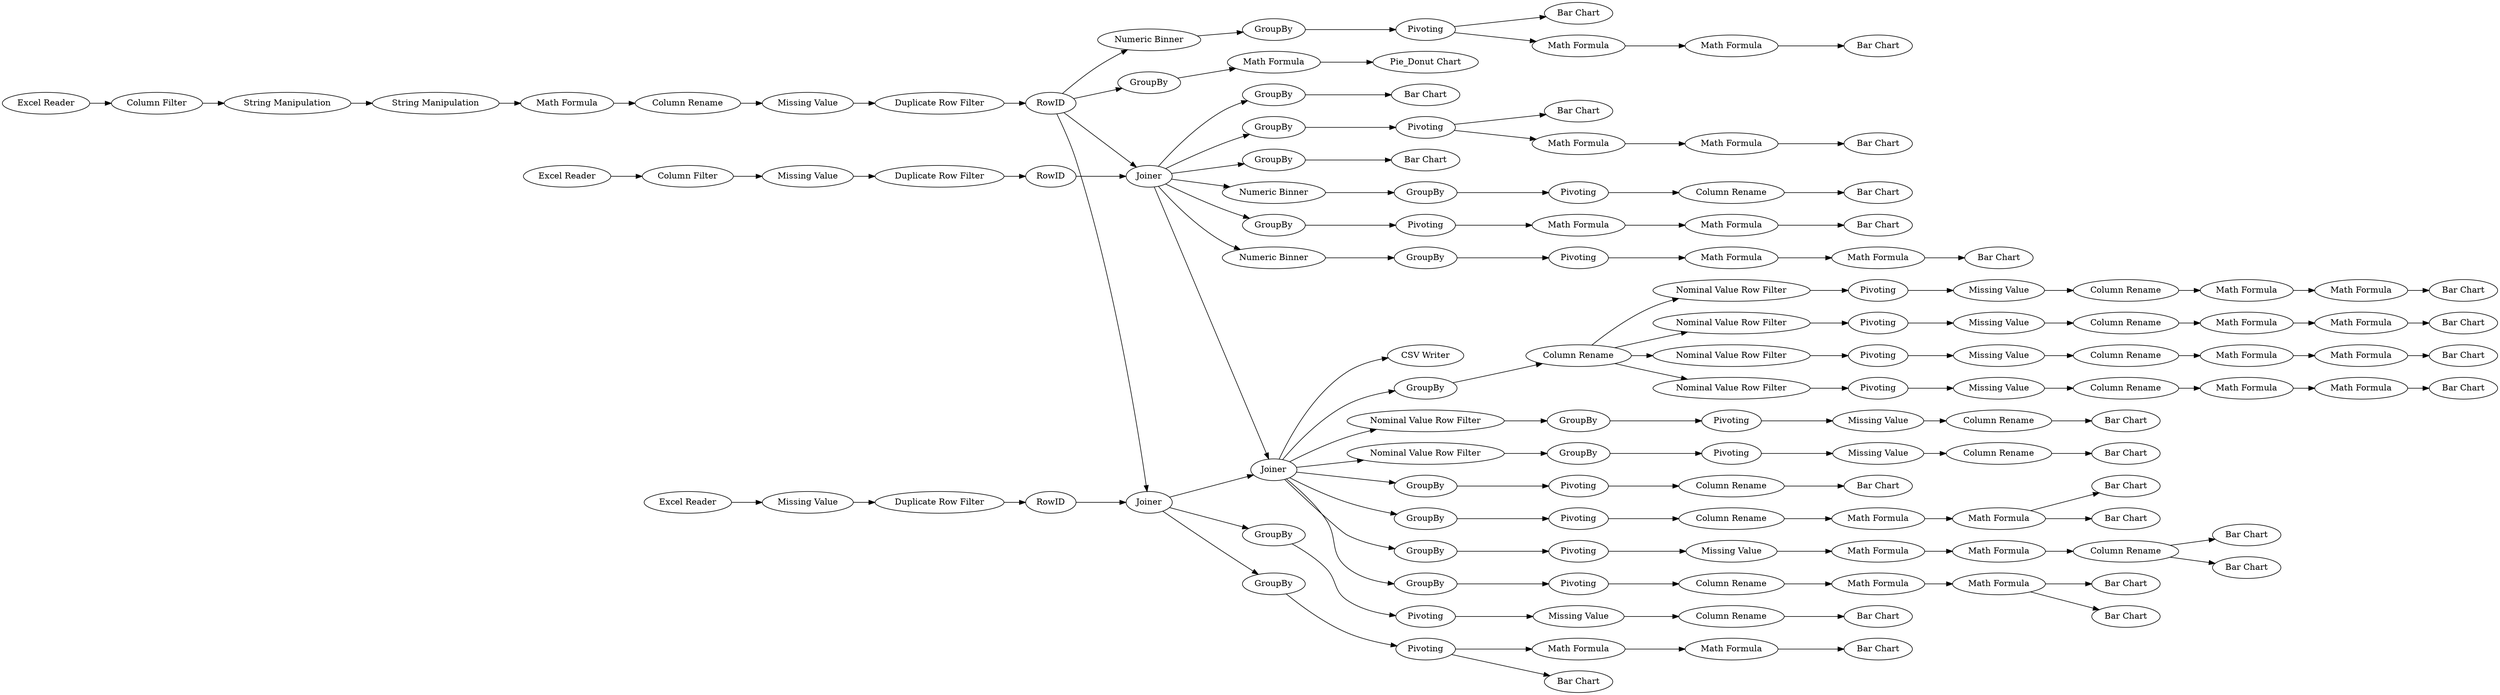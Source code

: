 digraph {
	"-8718010430667818088_57" [label="Bar Chart"]
	"-8718010430667818088_123" [label="Nominal Value Row Filter"]
	"-8718010430667818088_68" [label="Bar Chart"]
	"-8718010430667818088_46" [label=Pivoting]
	"-8718010430667818088_178" [label="Math Formula"]
	"-8718010430667818088_131" [label="Nominal Value Row Filter"]
	"-8718010430667818088_170" [label=Pivoting]
	"-8718010430667818088_2" [label="Excel Reader"]
	"-8718010430667818088_81" [label="Bar Chart"]
	"-8718010430667818088_140" [label="Missing Value"]
	"-8718010430667818088_83" [label=Pivoting]
	"-8718010430667818088_162" [label=GroupBy]
	"-8718010430667818088_66" [label="Bar Chart"]
	"-8718010430667818088_70" [label=GroupBy]
	"-8718010430667818088_41" [label="Duplicate Row Filter"]
	"-8718010430667818088_85" [label="Math Formula"]
	"-8718010430667818088_11" [label="Missing Value"]
	"-8718010430667818088_30" [label="Math Formula"]
	"-8718010430667818088_93" [label="Bar Chart"]
	"-8718010430667818088_124" [label="Column Rename"]
	"-8718010430667818088_99" [label="Bar Chart"]
	"-8718010430667818088_128" [label="Column Rename"]
	"-8718010430667818088_110" [label="Math Formula"]
	"-8718010430667818088_125" [label=Pivoting]
	"-8718010430667818088_143" [label="Math Formula"]
	"-8718010430667818088_101" [label=GroupBy]
	"-8718010430667818088_103" [label="Math Formula"]
	"-8718010430667818088_177" [label="Math Formula"]
	"-8718010430667818088_35" [label="Column Filter"]
	"-8718010430667818088_176" [label="CSV Writer"]
	"-8718010430667818088_92" [label="Bar Chart"]
	"-8718010430667818088_27" [label="Bar Chart"]
	"-8718010430667818088_113" [label="Math Formula"]
	"-8718010430667818088_3" [label="Excel Reader"]
	"-8718010430667818088_104" [label=Pivoting]
	"-8718010430667818088_171" [label=GroupBy]
	"-8718010430667818088_108" [label="Column Rename"]
	"-8718010430667818088_144" [label="Math Formula"]
	"-8718010430667818088_36" [label=GroupBy]
	"-8718010430667818088_89" [label="Math Formula"]
	"-8718010430667818088_121" [label=GroupBy]
	"-8718010430667818088_28" [label=Pivoting]
	"-8718010430667818088_50" [label="Bar Chart"]
	"-8718010430667818088_52" [label=GroupBy]
	"-8718010430667818088_21" [label="String Manipulation"]
	"-8718010430667818088_74" [label="Column Rename"]
	"-8718010430667818088_133" [label="Bar Chart"]
	"-8718010430667818088_179" [label="Pie_Donut Chart"]
	"-8718010430667818088_10" [label="Missing Value"]
	"-8718010430667818088_173" [label="Bar Chart"]
	"-8718010430667818088_63" [label=Joiner]
	"-8718010430667818088_141" [label="Bar Chart"]
	"-8718010430667818088_166" [label="Nominal Value Row Filter"]
	"-8718010430667818088_165" [label="Column Rename"]
	"-8718010430667818088_126" [label="Missing Value"]
	"-8718010430667818088_150" [label="Math Formula"]
	"-8718010430667818088_71" [label=Pivoting]
	"-8718010430667818088_174" [label="Missing Value"]
	"-8718010430667818088_33" [label="Column Filter"]
	"-8718010430667818088_37" [label=Joiner]
	"-8718010430667818088_167" [label="Nominal Value Row Filter"]
	"-8718010430667818088_84" [label="Bar Chart"]
	"-8718010430667818088_139" [label="Nominal Value Row Filter"]
	"-8718010430667818088_75" [label="Column Rename"]
	"-8718010430667818088_130" [label="Math Formula"]
	"-8718010430667818088_80" [label=GroupBy]
	"-8718010430667818088_43" [label=RowID]
	"-8718010430667818088_56" [label="Math Formula"]
	"-8718010430667818088_136" [label="Column Rename"]
	"-8718010430667818088_96" [label=Pivoting]
	"-8718010430667818088_82" [label=GroupBy]
	"-8718010430667818088_64" [label=GroupBy]
	"-8718010430667818088_112" [label="Math Formula"]
	"-8718010430667818088_137" [label="Math Formula"]
	"-8718010430667818088_54" [label="Bar Chart"]
	"-8718010430667818088_111" [label="Column Rename"]
	"-8718010430667818088_55" [label="Math Formula"]
	"-8718010430667818088_22" [label="Math Formula"]
	"-8718010430667818088_51" [label=Pivoting]
	"-8718010430667818088_73" [label="Column Rename"]
	"-8718010430667818088_148" [label="Bar Chart"]
	"-8718010430667818088_132" [label=Pivoting]
	"-8718010430667818088_53" [label=Joiner]
	"-8718010430667818088_164" [label="Bar Chart"]
	"-8718010430667818088_1" [label="Excel Reader"]
	"-8718010430667818088_24" [label="Numeric Binner"]
	"-8718010430667818088_90" [label=Pivoting]
	"-8718010430667818088_107" [label="Bar Chart"]
	"-8718010430667818088_78" [label="Bar Chart"]
	"-8718010430667818088_72" [label="Bar Chart"]
	"-8718010430667818088_146" [label="Nominal Value Row Filter"]
	"-8718010430667818088_147" [label="Missing Value"]
	"-8718010430667818088_145" [label=Pivoting]
	"-8718010430667818088_62" [label="Missing Value"]
	"-8718010430667818088_69" [label="Numeric Binner"]
	"-8718010430667818088_127" [label="Bar Chart"]
	"-8718010430667818088_16" [label="Duplicate Row Filter"]
	"-8718010430667818088_26" [label=GroupBy]
	"-8718010430667818088_106" [label="Bar Chart"]
	"-8718010430667818088_77" [label=Pivoting]
	"-8718010430667818088_134" [label="Missing Value"]
	"-8718010430667818088_61" [label=Pivoting]
	"-8718010430667818088_172" [label="Column Rename"]
	"-8718010430667818088_48" [label="Math Formula"]
	"-8718010430667818088_135" [label="Math Formula"]
	"-8718010430667818088_98" [label="Bar Chart"]
	"-8718010430667818088_109" [label=GroupBy]
	"-8718010430667818088_76" [label=GroupBy]
	"-8718010430667818088_25" [label="String Manipulation"]
	"-8718010430667818088_65" [label=Pivoting]
	"-8718010430667818088_60" [label="Bar Chart"]
	"-8718010430667818088_160" [label="Missing Value"]
	"-8718010430667818088_18" [label=GroupBy]
	"-8718010430667818088_47" [label="Bar Chart"]
	"-8718010430667818088_88" [label="Math Formula"]
	"-8718010430667818088_142" [label="Column Rename"]
	"-8718010430667818088_163" [label=Pivoting]
	"-8718010430667818088_12" [label="Missing Value"]
	"-8718010430667818088_31" [label="Math Formula"]
	"-8718010430667818088_94" [label="Column Rename"]
	"-8718010430667818088_180" [label="Math Formula"]
	"-8718010430667818088_34" [label="Column Rename"]
	"-8718010430667818088_79" [label="Numeric Binner"]
	"-8718010430667818088_87" [label=GroupBy]
	"-8718010430667818088_49" [label="Math Formula"]
	"-8718010430667818088_67" [label=GroupBy]
	"-8718010430667818088_59" [label=GroupBy]
	"-8718010430667818088_45" [label=RowID]
	"-8718010430667818088_129" [label="Math Formula"]
	"-8718010430667818088_149" [label="Column Rename"]
	"-8718010430667818088_151" [label="Math Formula"]
	"-8718010430667818088_91" [label="Missing Value"]
	"-8718010430667818088_86" [label="Math Formula"]
	"-8718010430667818088_138" [label=Pivoting]
	"-8718010430667818088_42" [label="Duplicate Row Filter"]
	"-8718010430667818088_32" [label="Bar Chart"]
	"-8718010430667818088_44" [label=RowID]
	"-8718010430667818088_44" -> "-8718010430667818088_37"
	"-8718010430667818088_63" -> "-8718010430667818088_101"
	"-8718010430667818088_61" -> "-8718010430667818088_62"
	"-8718010430667818088_82" -> "-8718010430667818088_83"
	"-8718010430667818088_76" -> "-8718010430667818088_77"
	"-8718010430667818088_33" -> "-8718010430667818088_21"
	"-8718010430667818088_22" -> "-8718010430667818088_34"
	"-8718010430667818088_3" -> "-8718010430667818088_33"
	"-8718010430667818088_2" -> "-8718010430667818088_11"
	"-8718010430667818088_143" -> "-8718010430667818088_141"
	"-8718010430667818088_49" -> "-8718010430667818088_50"
	"-8718010430667818088_88" -> "-8718010430667818088_94"
	"-8718010430667818088_113" -> "-8718010430667818088_99"
	"-8718010430667818088_41" -> "-8718010430667818088_43"
	"-8718010430667818088_125" -> "-8718010430667818088_126"
	"-8718010430667818088_89" -> "-8718010430667818088_88"
	"-8718010430667818088_134" -> "-8718010430667818088_136"
	"-8718010430667818088_108" -> "-8718010430667818088_103"
	"-8718010430667818088_37" -> "-8718010430667818088_80"
	"-8718010430667818088_28" -> "-8718010430667818088_30"
	"-8718010430667818088_131" -> "-8718010430667818088_132"
	"-8718010430667818088_1" -> "-8718010430667818088_35"
	"-8718010430667818088_110" -> "-8718010430667818088_107"
	"-8718010430667818088_109" -> "-8718010430667818088_104"
	"-8718010430667818088_62" -> "-8718010430667818088_74"
	"-8718010430667818088_113" -> "-8718010430667818088_98"
	"-8718010430667818088_149" -> "-8718010430667818088_151"
	"-8718010430667818088_124" -> "-8718010430667818088_131"
	"-8718010430667818088_28" -> "-8718010430667818088_27"
	"-8718010430667818088_172" -> "-8718010430667818088_173"
	"-8718010430667818088_136" -> "-8718010430667818088_137"
	"-8718010430667818088_69" -> "-8718010430667818088_70"
	"-8718010430667818088_137" -> "-8718010430667818088_135"
	"-8718010430667818088_53" -> "-8718010430667818088_59"
	"-8718010430667818088_63" -> "-8718010430667818088_87"
	"-8718010430667818088_63" -> "-8718010430667818088_176"
	"-8718010430667818088_37" -> "-8718010430667818088_79"
	"-8718010430667818088_73" -> "-8718010430667818088_72"
	"-8718010430667818088_34" -> "-8718010430667818088_12"
	"-8718010430667818088_150" -> "-8718010430667818088_148"
	"-8718010430667818088_48" -> "-8718010430667818088_49"
	"-8718010430667818088_145" -> "-8718010430667818088_147"
	"-8718010430667818088_46" -> "-8718010430667818088_48"
	"-8718010430667818088_53" -> "-8718010430667818088_63"
	"-8718010430667818088_43" -> "-8718010430667818088_53"
	"-8718010430667818088_37" -> "-8718010430667818088_76"
	"-8718010430667818088_103" -> "-8718010430667818088_110"
	"-8718010430667818088_124" -> "-8718010430667818088_139"
	"-8718010430667818088_94" -> "-8718010430667818088_93"
	"-8718010430667818088_67" -> "-8718010430667818088_68"
	"-8718010430667818088_37" -> "-8718010430667818088_69"
	"-8718010430667818088_171" -> "-8718010430667818088_170"
	"-8718010430667818088_87" -> "-8718010430667818088_90"
	"-8718010430667818088_63" -> "-8718010430667818088_109"
	"-8718010430667818088_140" -> "-8718010430667818088_142"
	"-8718010430667818088_90" -> "-8718010430667818088_91"
	"-8718010430667818088_16" -> "-8718010430667818088_44"
	"-8718010430667818088_79" -> "-8718010430667818088_82"
	"-8718010430667818088_124" -> "-8718010430667818088_146"
	"-8718010430667818088_130" -> "-8718010430667818088_129"
	"-8718010430667818088_139" -> "-8718010430667818088_138"
	"-8718010430667818088_55" -> "-8718010430667818088_56"
	"-8718010430667818088_51" -> "-8718010430667818088_54"
	"-8718010430667818088_146" -> "-8718010430667818088_145"
	"-8718010430667818088_166" -> "-8718010430667818088_171"
	"-8718010430667818088_31" -> "-8718010430667818088_32"
	"-8718010430667818088_124" -> "-8718010430667818088_123"
	"-8718010430667818088_129" -> "-8718010430667818088_127"
	"-8718010430667818088_94" -> "-8718010430667818088_92"
	"-8718010430667818088_11" -> "-8718010430667818088_41"
	"-8718010430667818088_65" -> "-8718010430667818088_75"
	"-8718010430667818088_63" -> "-8718010430667818088_167"
	"-8718010430667818088_132" -> "-8718010430667818088_134"
	"-8718010430667818088_74" -> "-8718010430667818088_60"
	"-8718010430667818088_52" -> "-8718010430667818088_51"
	"-8718010430667818088_36" -> "-8718010430667818088_46"
	"-8718010430667818088_37" -> "-8718010430667818088_63"
	"-8718010430667818088_75" -> "-8718010430667818088_66"
	"-8718010430667818088_37" -> "-8718010430667818088_36"
	"-8718010430667818088_10" -> "-8718010430667818088_16"
	"-8718010430667818088_46" -> "-8718010430667818088_47"
	"-8718010430667818088_42" -> "-8718010430667818088_45"
	"-8718010430667818088_104" -> "-8718010430667818088_108"
	"-8718010430667818088_26" -> "-8718010430667818088_28"
	"-8718010430667818088_144" -> "-8718010430667818088_143"
	"-8718010430667818088_45" -> "-8718010430667818088_24"
	"-8718010430667818088_85" -> "-8718010430667818088_86"
	"-8718010430667818088_25" -> "-8718010430667818088_22"
	"-8718010430667818088_111" -> "-8718010430667818088_112"
	"-8718010430667818088_135" -> "-8718010430667818088_133"
	"-8718010430667818088_35" -> "-8718010430667818088_10"
	"-8718010430667818088_96" -> "-8718010430667818088_111"
	"-8718010430667818088_53" -> "-8718010430667818088_52"
	"-8718010430667818088_147" -> "-8718010430667818088_149"
	"-8718010430667818088_110" -> "-8718010430667818088_106"
	"-8718010430667818088_123" -> "-8718010430667818088_125"
	"-8718010430667818088_91" -> "-8718010430667818088_89"
	"-8718010430667818088_126" -> "-8718010430667818088_128"
	"-8718010430667818088_30" -> "-8718010430667818088_31"
	"-8718010430667818088_51" -> "-8718010430667818088_55"
	"-8718010430667818088_160" -> "-8718010430667818088_165"
	"-8718010430667818088_165" -> "-8718010430667818088_164"
	"-8718010430667818088_121" -> "-8718010430667818088_124"
	"-8718010430667818088_128" -> "-8718010430667818088_130"
	"-8718010430667818088_59" -> "-8718010430667818088_61"
	"-8718010430667818088_77" -> "-8718010430667818088_177"
	"-8718010430667818088_71" -> "-8718010430667818088_73"
	"-8718010430667818088_174" -> "-8718010430667818088_172"
	"-8718010430667818088_45" -> "-8718010430667818088_37"
	"-8718010430667818088_142" -> "-8718010430667818088_144"
	"-8718010430667818088_37" -> "-8718010430667818088_67"
	"-8718010430667818088_45" -> "-8718010430667818088_53"
	"-8718010430667818088_63" -> "-8718010430667818088_121"
	"-8718010430667818088_56" -> "-8718010430667818088_57"
	"-8718010430667818088_178" -> "-8718010430667818088_78"
	"-8718010430667818088_24" -> "-8718010430667818088_26"
	"-8718010430667818088_138" -> "-8718010430667818088_140"
	"-8718010430667818088_21" -> "-8718010430667818088_25"
	"-8718010430667818088_180" -> "-8718010430667818088_179"
	"-8718010430667818088_12" -> "-8718010430667818088_42"
	"-8718010430667818088_163" -> "-8718010430667818088_160"
	"-8718010430667818088_80" -> "-8718010430667818088_81"
	"-8718010430667818088_45" -> "-8718010430667818088_18"
	"-8718010430667818088_83" -> "-8718010430667818088_85"
	"-8718010430667818088_112" -> "-8718010430667818088_113"
	"-8718010430667818088_63" -> "-8718010430667818088_64"
	"-8718010430667818088_177" -> "-8718010430667818088_178"
	"-8718010430667818088_170" -> "-8718010430667818088_174"
	"-8718010430667818088_101" -> "-8718010430667818088_96"
	"-8718010430667818088_64" -> "-8718010430667818088_65"
	"-8718010430667818088_162" -> "-8718010430667818088_163"
	"-8718010430667818088_63" -> "-8718010430667818088_166"
	"-8718010430667818088_151" -> "-8718010430667818088_150"
	"-8718010430667818088_167" -> "-8718010430667818088_162"
	"-8718010430667818088_18" -> "-8718010430667818088_180"
	"-8718010430667818088_86" -> "-8718010430667818088_84"
	"-8718010430667818088_70" -> "-8718010430667818088_71"
	rankdir=LR
}
